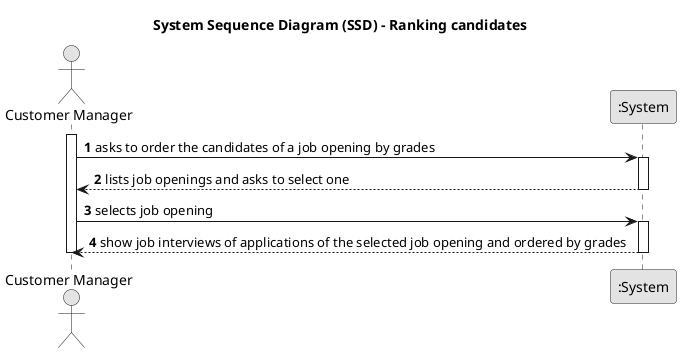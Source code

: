 @startuml
skinparam monochrome true
skinparam packageStyle rectangle
skinparam shadowing false

title System Sequence Diagram (SSD) - Ranking candidates

autonumber

actor "Customer Manager" as CMAN
participant ":System" as System

activate CMAN

    CMAN -> System : asks to order the candidates of a job opening by grades
    activate System


       System --> CMAN : lists job openings and asks to select one
    deactivate System

    CMAN -> System : selects job opening
    activate System

        System --> CMAN : show job interviews of applications of the selected job opening and ordered by grades
    deactivate System

deactivate CMAN

@enduml